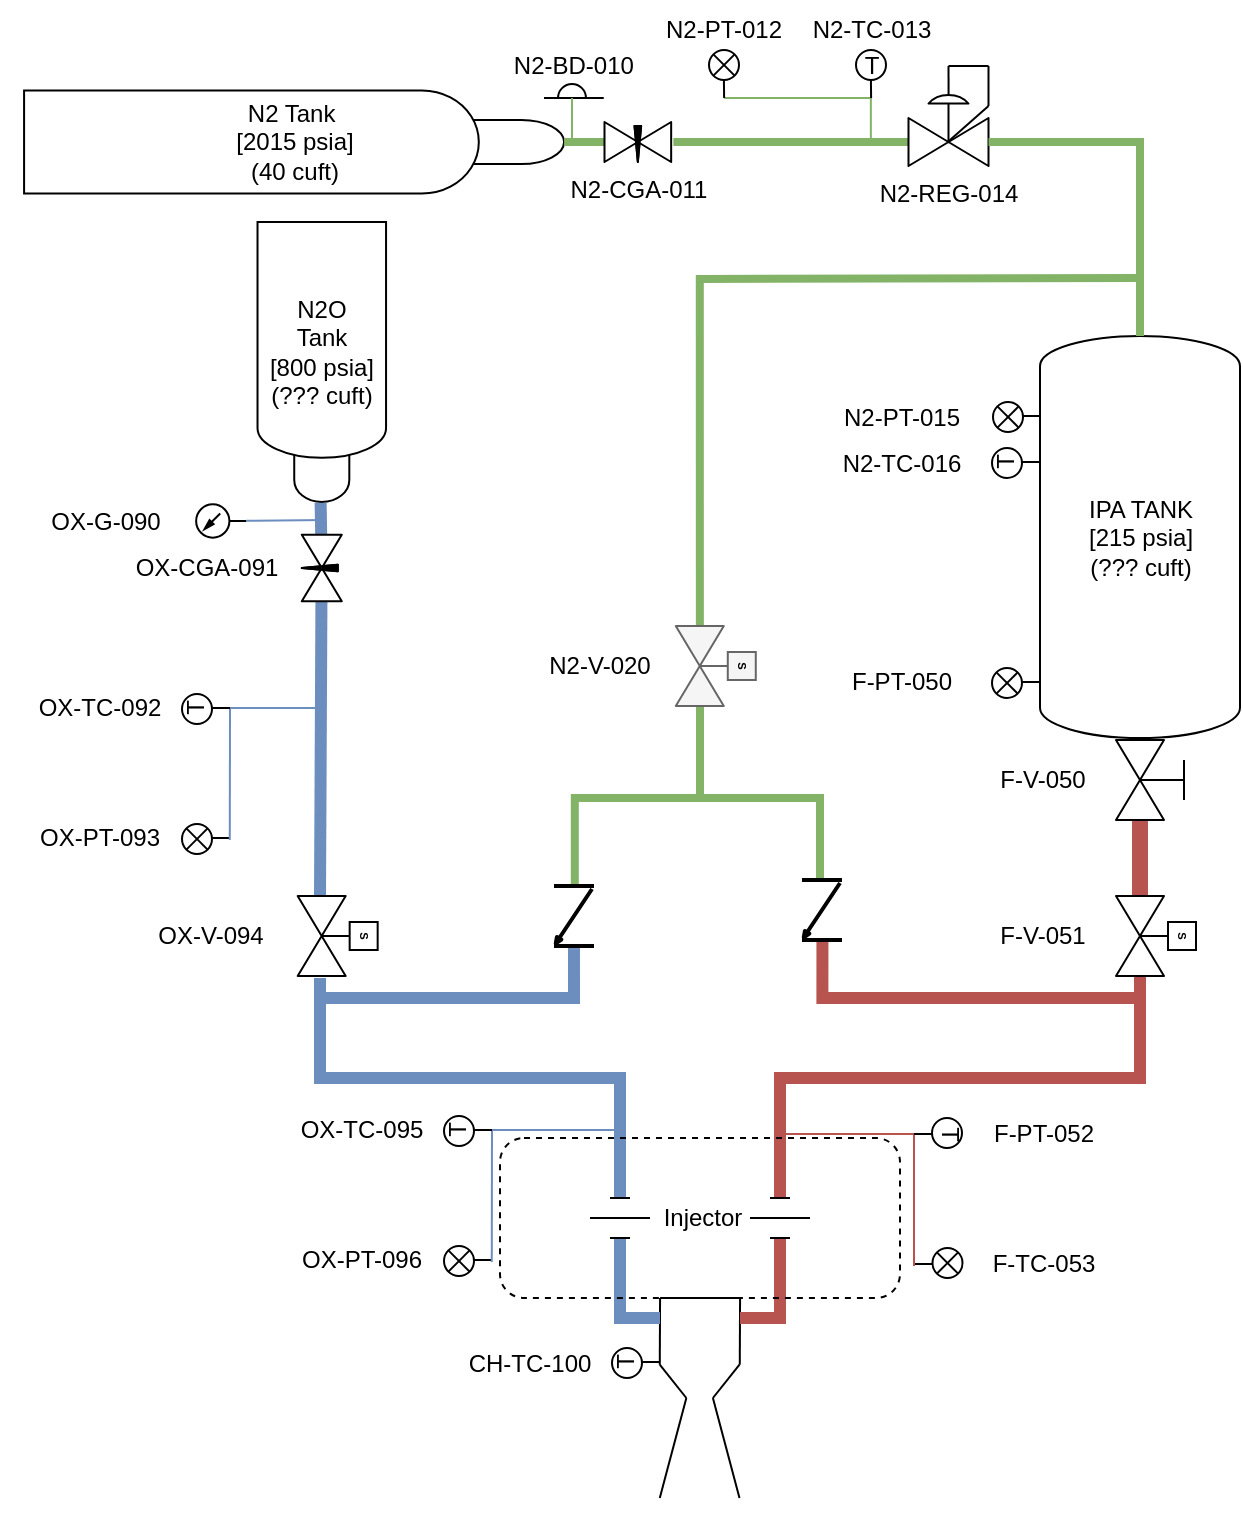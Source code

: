 <mxfile>
    <diagram name="P&amp;ID" id="ptwcyao2qoM2ukkbA5NZ">
        <mxGraphModel dx="815" dy="442" grid="1" gridSize="10" guides="1" tooltips="1" connect="1" arrows="1" fold="1" page="1" pageScale="1" pageWidth="850" pageHeight="1100" math="1" shadow="0">
            <root>
                <mxCell id="0"/>
                <mxCell id="1" parent="0"/>
                <object label="N2 Tank&amp;nbsp;&lt;br&gt;[2015 psia]&lt;br&gt;(40 cuft)" Price="115.95" Cv="0.698" Volume_cuft="40" MAWP_psia="2015" Link="https://www.amazon.com/Steel-Argon-Cylinder-CGA580-Valve/dp/B01E2T6WAG/ref=pd_ci_mcx_mh_mcx_views_0?pd_rd_w=sdqjH&amp;content-id=amzn1.sym.225b4624-972d-4629-9040-f1bf9923dd95%3Aamzn1.symc.40e6a10e-cbc4-4fa5-81e3-4435ff64d03b&amp;pf_rd_p=225b4624-972d-4629-9040-f1bf9923dd95&amp;pf_rd_r=3GNGK285CPY40EQPE5YW&amp;pd_rd_wg=vS0EU&amp;pd_rd_r=341640d1-0656-4622-8a0f-2962e38f821b&amp;pd_rd_i=B01E2T6WAG" id="E2To5tkKnf_a1yXdmPDb-1">
                    <mxCell style="shape=mxgraph.pid.vessels.gas_bottle;html=1;pointerEvents=1;align=center;verticalLabelPosition=middle;verticalAlign=middle;dashed=0;rotation=90;horizontal=0;labelPosition=center;deletable=0;" parent="1" vertex="1">
                        <mxGeometry x="151.25" y="-33" width="51.58" height="270" as="geometry"/>
                    </mxCell>
                </object>
                <mxCell id="E2To5tkKnf_a1yXdmPDb-18" value="" style="group" parent="1" vertex="1" connectable="0">
                    <mxGeometry x="150.895" y="142" width="80" height="140" as="geometry"/>
                </mxCell>
                <object label="" Price="350" Cv="0.698****" Volume_cuft="0.237" MAWP_psia="1100***** double check this" Link="https://www.nitrousexpress.com/10lb-bottle-lightning-500-valve-6an-nipple-11100-6.asp" id="E2To5tkKnf_a1yXdmPDb-16">
                    <mxCell style="shape=mxgraph.pid.vessels.gas_bottle;html=1;pointerEvents=1;align=center;verticalLabelPosition=middle;verticalAlign=middle;dashed=0;rotation=-180;horizontal=0;labelPosition=center;deletable=0;textDirection=ltr;" parent="E2To5tkKnf_a1yXdmPDb-18" vertex="1">
                        <mxGeometry x="7.862" width="64.264" height="140" as="geometry"/>
                    </mxCell>
                </object>
                <mxCell id="E2To5tkKnf_a1yXdmPDb-17" value="N2O &lt;br&gt;Tank&lt;br&gt;[800 psia]&lt;br&gt;(??? cuft)" style="text;strokeColor=none;align=center;fillColor=none;html=1;verticalAlign=middle;whiteSpace=wrap;rounded=0;" parent="E2To5tkKnf_a1yXdmPDb-18" vertex="1">
                    <mxGeometry y="50" width="80.0" height="30" as="geometry"/>
                </mxCell>
                <mxCell id="E2To5tkKnf_a1yXdmPDb-65" style="edgeStyle=none;rounded=0;orthogonalLoop=1;jettySize=auto;html=1;entryX=0.485;entryY=0.005;entryDx=0;entryDy=0;entryPerimeter=0;" parent="E2To5tkKnf_a1yXdmPDb-18" source="E2To5tkKnf_a1yXdmPDb-16" target="E2To5tkKnf_a1yXdmPDb-16" edge="1">
                    <mxGeometry relative="1" as="geometry"/>
                </mxCell>
                <mxCell id="E2To5tkKnf_a1yXdmPDb-64" value="" style="edgeStyle=none;rounded=0;orthogonalLoop=1;jettySize=auto;html=1;entryX=0.509;entryY=-0.003;entryDx=0;entryDy=0;entryPerimeter=0;endArrow=none;endFill=0;fillColor=#dae8fc;strokeColor=#6c8ebf;strokeWidth=6;" parent="1" source="E2To5tkKnf_a1yXdmPDb-52" target="E2To5tkKnf_a1yXdmPDb-16" edge="1">
                    <mxGeometry relative="1" as="geometry">
                        <mxPoint x="157" y="329" as="targetPoint"/>
                    </mxGeometry>
                </mxCell>
                <mxCell id="E2To5tkKnf_a1yXdmPDb-53" value="OX-CGA-091" style="text;strokeColor=none;align=center;fillColor=none;html=1;verticalAlign=middle;whiteSpace=wrap;rounded=0;" parent="1" vertex="1">
                    <mxGeometry x="83" y="300" width="101" height="30" as="geometry"/>
                </mxCell>
                <mxCell id="E2To5tkKnf_a1yXdmPDb-58" value="" style="edgeStyle=none;rounded=0;orthogonalLoop=1;jettySize=auto;html=1;endArrow=none;endFill=0;fillColor=#d5e8d4;strokeColor=#82b366;strokeWidth=4;" parent="1" source="E2To5tkKnf_a1yXdmPDb-54" target="E2To5tkKnf_a1yXdmPDb-1" edge="1">
                    <mxGeometry relative="1" as="geometry"/>
                </mxCell>
                <mxCell id="E2To5tkKnf_a1yXdmPDb-62" value="" style="edgeStyle=none;rounded=0;orthogonalLoop=1;jettySize=auto;html=1;entryX=0;entryY=0.7;entryDx=0;entryDy=0;entryPerimeter=0;endArrow=none;endFill=0;fillColor=#d5e8d4;strokeColor=#82b366;strokeWidth=4;exitX=1.033;exitY=0.5;exitDx=0;exitDy=0;exitPerimeter=0;" parent="1" source="E2To5tkKnf_a1yXdmPDb-54" target="E2To5tkKnf_a1yXdmPDb-2" edge="1">
                    <mxGeometry relative="1" as="geometry">
                        <mxPoint x="420" y="102" as="sourcePoint"/>
                    </mxGeometry>
                </mxCell>
                <mxCell id="E2To5tkKnf_a1yXdmPDb-10" value="" style="group;rotation=90;" parent="1" vertex="1" connectable="0">
                    <mxGeometry x="484.25" y="64" width="40" height="50" as="geometry"/>
                </mxCell>
                <mxCell id="E2To5tkKnf_a1yXdmPDb-2" value="N2-REG-014" style="verticalLabelPosition=bottom;align=center;html=1;verticalAlign=top;pointerEvents=1;dashed=0;shape=mxgraph.pid2valves.valve;valveType=gate;actuator=diaph;points=[[0,0.7,0,0,0],[1,0.7,0,0,0]];" parent="E2To5tkKnf_a1yXdmPDb-10" vertex="1">
                    <mxGeometry y="10" width="40" height="40" as="geometry"/>
                </mxCell>
                <mxCell id="E2To5tkKnf_a1yXdmPDb-6" value="" style="endArrow=none;html=1;rounded=0;exitX=0.501;exitY=0.11;exitDx=0;exitDy=0;exitPerimeter=0;" parent="E2To5tkKnf_a1yXdmPDb-10" source="E2To5tkKnf_a1yXdmPDb-2" edge="1">
                    <mxGeometry width="50" height="50" relative="1" as="geometry">
                        <mxPoint x="100" y="40" as="sourcePoint"/>
                        <mxPoint x="20" as="targetPoint"/>
                    </mxGeometry>
                </mxCell>
                <mxCell id="E2To5tkKnf_a1yXdmPDb-7" value="" style="endArrow=none;html=1;rounded=0;" parent="E2To5tkKnf_a1yXdmPDb-10" edge="1">
                    <mxGeometry width="50" height="50" relative="1" as="geometry">
                        <mxPoint x="40" as="sourcePoint"/>
                        <mxPoint x="20" as="targetPoint"/>
                    </mxGeometry>
                </mxCell>
                <mxCell id="E2To5tkKnf_a1yXdmPDb-8" value="" style="endArrow=none;html=1;rounded=0;" parent="E2To5tkKnf_a1yXdmPDb-10" edge="1">
                    <mxGeometry width="50" height="50" relative="1" as="geometry">
                        <mxPoint x="40" y="20" as="sourcePoint"/>
                        <mxPoint x="40" as="targetPoint"/>
                    </mxGeometry>
                </mxCell>
                <mxCell id="E2To5tkKnf_a1yXdmPDb-9" value="" style="endArrow=none;html=1;rounded=0;exitX=0.501;exitY=0.691;exitDx=0;exitDy=0;exitPerimeter=0;" parent="E2To5tkKnf_a1yXdmPDb-10" source="E2To5tkKnf_a1yXdmPDb-2" edge="1">
                    <mxGeometry width="50" height="50" relative="1" as="geometry">
                        <mxPoint x="50" y="30" as="sourcePoint"/>
                        <mxPoint x="40" y="20" as="targetPoint"/>
                    </mxGeometry>
                </mxCell>
                <mxCell id="E2To5tkKnf_a1yXdmPDb-14" style="edgeStyle=none;rounded=0;orthogonalLoop=1;jettySize=auto;html=1;entryX=0;entryY=0.5;entryDx=0;entryDy=0;entryPerimeter=0;" parent="E2To5tkKnf_a1yXdmPDb-10" source="E2To5tkKnf_a1yXdmPDb-2" target="E2To5tkKnf_a1yXdmPDb-2" edge="1">
                    <mxGeometry relative="1" as="geometry"/>
                </mxCell>
                <mxCell id="E2To5tkKnf_a1yXdmPDb-54" value="N2-CGA-011" style="verticalLabelPosition=bottom;align=center;html=1;verticalAlign=top;pointerEvents=1;dashed=0;shape=mxgraph.pid2valves.valve;valveType=needle;rotation=0;" parent="1" vertex="1">
                    <mxGeometry x="332.25" y="92" width="33.33" height="20" as="geometry"/>
                </mxCell>
                <mxCell id="5" value="" style="edgeStyle=none;html=1;strokeWidth=1;fillColor=#dae8fc;strokeColor=#6c8ebf;endArrow=none;endFill=0;" parent="1" source="4" edge="1">
                    <mxGeometry relative="1" as="geometry">
                        <mxPoint x="193" y="291" as="targetPoint"/>
                    </mxGeometry>
                </mxCell>
                <mxCell id="4" value="" style="verticalLabelPosition=bottom;aspect=fixed;html=1;verticalAlign=top;fillColor=strokeColor;align=center;outlineConnect=0;shape=mxgraph.fluid_power.x11820;points=[[0.5,1,0]];rotation=-90;" parent="1" vertex="1">
                    <mxGeometry x="132.25" y="279" width="16.64" height="25" as="geometry"/>
                </mxCell>
                <mxCell id="6" value="OX-G-090" style="text;strokeColor=none;align=center;fillColor=none;html=1;verticalAlign=middle;whiteSpace=wrap;rounded=0;" parent="1" vertex="1">
                    <mxGeometry x="41" y="276.5" width="83.79" height="30" as="geometry"/>
                </mxCell>
                <mxCell id="17" value="" style="edgeStyle=none;rounded=1;html=1;strokeWidth=8;fontSize=2;endArrow=none;endFill=0;entryX=0;entryY=0.7;entryDx=0;entryDy=0;entryPerimeter=0;fillColor=#f8cecc;strokeColor=#b85450;startArrow=none;exitX=1;exitY=0.7;exitDx=0;exitDy=0;exitPerimeter=0;" parent="1" source="138" target="14" edge="1">
                    <mxGeometry relative="1" as="geometry"/>
                </mxCell>
                <mxCell id="7" value="IPA TANK&lt;br&gt;[215 psia]&lt;br&gt;(??? cuft)" style="shape=mxgraph.pid.vessels.pressurized_vessel;html=1;pointerEvents=1;align=center;verticalLabelPosition=middle;verticalAlign=middle;dashed=0;horizontal=1;labelPosition=center;" parent="1" vertex="1">
                    <mxGeometry x="550" y="199" width="100" height="201" as="geometry"/>
                </mxCell>
                <mxCell id="11" value="N2-BD-010" style="group;verticalAlign=bottom;horizontal=1;labelPosition=center;verticalLabelPosition=top;align=center;" parent="1" vertex="1" connectable="0">
                    <mxGeometry x="302" y="73" width="29.89" height="7" as="geometry"/>
                </mxCell>
                <mxCell id="8" value="" style="endArrow=none;html=1;strokeWidth=1;rounded=1;" parent="11" edge="1">
                    <mxGeometry width="50" height="50" relative="1" as="geometry">
                        <mxPoint y="7" as="sourcePoint"/>
                        <mxPoint x="10" y="7" as="targetPoint"/>
                    </mxGeometry>
                </mxCell>
                <mxCell id="9" value="" style="endArrow=none;html=1;strokeWidth=1;fontSize=2;" parent="11" edge="1">
                    <mxGeometry width="50" height="50" relative="1" as="geometry">
                        <mxPoint x="19.89" y="7" as="sourcePoint"/>
                        <mxPoint x="29.89" y="7" as="targetPoint"/>
                    </mxGeometry>
                </mxCell>
                <mxCell id="10" value="" style="verticalLabelPosition=bottom;verticalAlign=top;html=1;shape=mxgraph.basic.half_circle;rotation=-180;" parent="11" vertex="1">
                    <mxGeometry x="7" width="14" height="7" as="geometry"/>
                </mxCell>
                <mxCell id="12" value="" style="edgeStyle=none;rounded=0;orthogonalLoop=1;jettySize=auto;html=1;endArrow=none;endFill=0;fillColor=#d5e8d4;strokeColor=#82b366;strokeWidth=1;entryX=0.5;entryY=0;entryDx=0;entryDy=0;entryPerimeter=0;" parent="1" target="10" edge="1">
                    <mxGeometry relative="1" as="geometry">
                        <mxPoint x="316" y="100" as="sourcePoint"/>
                        <mxPoint x="322.04" y="112.0" as="targetPoint"/>
                    </mxGeometry>
                </mxCell>
                <mxCell id="30" value="OX-V-094" style="text;strokeColor=none;align=center;fillColor=none;html=1;verticalAlign=middle;whiteSpace=wrap;rounded=0;" parent="1" vertex="1">
                    <mxGeometry x="86.79" y="484" width="97.21" height="30" as="geometry"/>
                </mxCell>
                <mxCell id="31" value="F-V-050" style="text;strokeColor=none;align=center;fillColor=none;html=1;verticalAlign=middle;whiteSpace=wrap;rounded=0;" parent="1" vertex="1">
                    <mxGeometry x="503" y="406" width="97.21" height="30" as="geometry"/>
                </mxCell>
                <mxCell id="42" value="" style="group;rotation=90;" parent="1" vertex="1" connectable="0">
                    <mxGeometry x="359.89" y="680" width="40" height="100" as="geometry"/>
                </mxCell>
                <mxCell id="32" value="" style="endArrow=none;html=1;rounded=1;strokeWidth=1;fontSize=2;" parent="42" edge="1">
                    <mxGeometry width="50" height="50" relative="1" as="geometry">
                        <mxPoint x="13.285" y="50" as="sourcePoint"/>
                        <mxPoint x="1.888e-14" y="33.333" as="targetPoint"/>
                    </mxGeometry>
                </mxCell>
                <mxCell id="33" value="" style="endArrow=none;html=1;rounded=1;strokeWidth=1;fontSize=2;" parent="42" edge="1">
                    <mxGeometry width="50" height="50" relative="1" as="geometry">
                        <mxPoint x="1.888e-14" y="100" as="sourcePoint"/>
                        <mxPoint x="13.285" y="50" as="targetPoint"/>
                    </mxGeometry>
                </mxCell>
                <mxCell id="34" value="" style="endArrow=none;html=1;rounded=1;strokeWidth=1;fontSize=2;" parent="42" edge="1">
                    <mxGeometry width="50" height="50" relative="1" as="geometry">
                        <mxPoint x="39.854" y="100" as="sourcePoint"/>
                        <mxPoint x="26.569" y="50" as="targetPoint"/>
                    </mxGeometry>
                </mxCell>
                <mxCell id="35" value="" style="endArrow=none;html=1;rounded=1;strokeWidth=1;fontSize=2;" parent="42" edge="1">
                    <mxGeometry width="50" height="50" relative="1" as="geometry">
                        <mxPoint x="26.569" y="50" as="sourcePoint"/>
                        <mxPoint x="39.854" y="33.333" as="targetPoint"/>
                    </mxGeometry>
                </mxCell>
                <mxCell id="36" value="" style="endArrow=none;html=1;rounded=1;strokeWidth=1;fontSize=2;" parent="42" edge="1">
                    <mxGeometry width="50" height="50" relative="1" as="geometry">
                        <mxPoint y="33.333" as="sourcePoint"/>
                        <mxPoint x="0.146" as="targetPoint"/>
                    </mxGeometry>
                </mxCell>
                <mxCell id="41" value="" style="endArrow=none;html=1;rounded=1;strokeWidth=1;fontSize=2;" parent="42" edge="1">
                    <mxGeometry width="50" height="50" relative="1" as="geometry">
                        <mxPoint x="0.146" as="sourcePoint"/>
                        <mxPoint x="40" as="targetPoint"/>
                    </mxGeometry>
                </mxCell>
                <mxCell id="51" value="" style="endArrow=none;html=1;rounded=1;strokeWidth=1;fontSize=2;" parent="42" edge="1">
                    <mxGeometry width="50" height="50" relative="1" as="geometry">
                        <mxPoint x="40" y="33.333" as="sourcePoint"/>
                        <mxPoint x="40.146" y="-1.137e-13" as="targetPoint"/>
                    </mxGeometry>
                </mxCell>
                <mxCell id="68" value="" style="edgeStyle=orthogonalEdgeStyle;rounded=0;orthogonalLoop=1;jettySize=auto;html=1;fillColor=#dae8fc;strokeColor=#6c8ebf;endArrow=none;endFill=0;strokeWidth=6;" parent="1" edge="1">
                    <mxGeometry relative="1" as="geometry">
                        <mxPoint x="190" y="520" as="sourcePoint"/>
                        <mxPoint x="340" y="630" as="targetPoint"/>
                        <Array as="points">
                            <mxPoint x="190" y="570"/>
                            <mxPoint x="340" y="570"/>
                        </Array>
                    </mxGeometry>
                </mxCell>
                <mxCell id="69" value="" style="edgeStyle=orthogonalEdgeStyle;rounded=0;orthogonalLoop=1;jettySize=auto;html=1;fillColor=#dae8fc;strokeColor=#6c8ebf;endArrow=none;endFill=0;strokeWidth=6;" parent="1" edge="1">
                    <mxGeometry relative="1" as="geometry">
                        <mxPoint x="360" y="690" as="sourcePoint"/>
                        <mxPoint x="340" y="650" as="targetPoint"/>
                        <Array as="points">
                            <mxPoint x="340" y="690"/>
                        </Array>
                    </mxGeometry>
                </mxCell>
                <mxCell id="71" value="" style="edgeStyle=orthogonalEdgeStyle;rounded=0;orthogonalLoop=1;jettySize=auto;html=1;fillColor=#f8cecc;strokeColor=#b85450;endArrow=none;endFill=0;strokeWidth=6;" parent="1" edge="1">
                    <mxGeometry relative="1" as="geometry">
                        <mxPoint x="400" y="690" as="sourcePoint"/>
                        <mxPoint x="420" y="650" as="targetPoint"/>
                        <Array as="points">
                            <mxPoint x="420" y="690"/>
                        </Array>
                    </mxGeometry>
                </mxCell>
                <mxCell id="55" value="" style="group;rotation=90;" parent="1" vertex="1" connectable="0">
                    <mxGeometry x="330" y="625" width="20" height="30" as="geometry"/>
                </mxCell>
                <mxCell id="43" value="" style="endArrow=none;html=1;rounded=1;strokeWidth=1;fontSize=2;" parent="55" edge="1">
                    <mxGeometry width="50" height="50" relative="1" as="geometry">
                        <mxPoint x="5" y="5" as="sourcePoint"/>
                        <mxPoint x="15" y="5" as="targetPoint"/>
                    </mxGeometry>
                </mxCell>
                <mxCell id="52" value="" style="endArrow=none;html=1;rounded=1;strokeWidth=1;fontSize=2;" parent="55" edge="1">
                    <mxGeometry width="50" height="50" relative="1" as="geometry">
                        <mxPoint x="-5" y="15" as="sourcePoint"/>
                        <mxPoint x="25" y="15" as="targetPoint"/>
                    </mxGeometry>
                </mxCell>
                <mxCell id="53" value="" style="endArrow=none;html=1;rounded=1;strokeWidth=1;fontSize=2;" parent="55" edge="1">
                    <mxGeometry width="50" height="50" relative="1" as="geometry">
                        <mxPoint x="5" y="25" as="sourcePoint"/>
                        <mxPoint x="15" y="25" as="targetPoint"/>
                    </mxGeometry>
                </mxCell>
                <mxCell id="72" value="" style="edgeStyle=orthogonalEdgeStyle;rounded=0;orthogonalLoop=1;jettySize=auto;html=1;fillColor=#f8cecc;strokeColor=#b85450;endArrow=none;endFill=0;strokeWidth=6;entryX=0.99;entryY=0.72;entryDx=0;entryDy=0;entryPerimeter=0;" parent="1" target="14" edge="1">
                    <mxGeometry relative="1" as="geometry">
                        <mxPoint x="420" y="630" as="sourcePoint"/>
                        <mxPoint x="522.21" y="519" as="targetPoint"/>
                        <Array as="points">
                            <mxPoint x="420" y="570"/>
                            <mxPoint x="600" y="570"/>
                            <mxPoint x="600" y="519"/>
                        </Array>
                    </mxGeometry>
                </mxCell>
                <mxCell id="56" value="" style="group;rotation=90;" parent="1" vertex="1" connectable="0">
                    <mxGeometry x="410" y="625" width="20" height="30" as="geometry"/>
                </mxCell>
                <mxCell id="57" value="" style="endArrow=none;html=1;rounded=1;strokeWidth=1;fontSize=2;" parent="56" edge="1">
                    <mxGeometry width="50" height="50" relative="1" as="geometry">
                        <mxPoint x="5" y="5" as="sourcePoint"/>
                        <mxPoint x="15" y="5" as="targetPoint"/>
                    </mxGeometry>
                </mxCell>
                <mxCell id="58" value="" style="endArrow=none;html=1;rounded=1;strokeWidth=1;fontSize=2;" parent="56" edge="1">
                    <mxGeometry width="50" height="50" relative="1" as="geometry">
                        <mxPoint x="-5" y="15" as="sourcePoint"/>
                        <mxPoint x="25" y="15" as="targetPoint"/>
                    </mxGeometry>
                </mxCell>
                <mxCell id="59" value="" style="endArrow=none;html=1;rounded=1;strokeWidth=1;fontSize=2;" parent="56" edge="1">
                    <mxGeometry width="50" height="50" relative="1" as="geometry">
                        <mxPoint x="5" y="25" as="sourcePoint"/>
                        <mxPoint x="15" y="25" as="targetPoint"/>
                    </mxGeometry>
                </mxCell>
                <mxCell id="73" value="" style="shape=ext;double=0;rounded=1;whiteSpace=wrap;html=1;fontSize=2;gradientColor=default;fillColor=none;dashed=1;perimeterSpacing=0;" parent="1" vertex="1">
                    <mxGeometry x="280" y="600" width="200" height="80" as="geometry"/>
                </mxCell>
                <mxCell id="76" value="Injector" style="text;strokeColor=none;align=center;fillColor=none;html=1;verticalAlign=middle;whiteSpace=wrap;rounded=0;" parent="1" vertex="1">
                    <mxGeometry x="332.795" y="625" width="97.21" height="30" as="geometry"/>
                </mxCell>
                <mxCell id="14" value="" style="verticalLabelPosition=bottom;align=center;html=1;verticalAlign=top;pointerEvents=1;dashed=0;shape=mxgraph.pid2valves.valve;valveType=gate;actuator=solenoid;fontSize=2;rotation=90;points=[[0,0.7,0,0,0],[1,0.7,0,60,0]];" parent="1" vertex="1">
                    <mxGeometry x="588" y="479" width="40" height="40" as="geometry"/>
                </mxCell>
                <mxCell id="79" value="" style="edgeStyle=elbowEdgeStyle;rounded=0;orthogonalLoop=1;jettySize=auto;html=1;fillColor=#dae8fc;strokeColor=#6c8ebf;endArrow=none;endFill=0;strokeWidth=6;exitX=1;exitY=0.7;exitDx=0;exitDy=0;exitPerimeter=0;" parent="1" edge="1">
                    <mxGeometry relative="1" as="geometry">
                        <mxPoint x="316.99" y="505" as="sourcePoint"/>
                        <mxPoint x="190" y="530" as="targetPoint"/>
                        <Array as="points">
                            <mxPoint x="317" y="510"/>
                        </Array>
                    </mxGeometry>
                </mxCell>
                <mxCell id="80" value="" style="edgeStyle=orthogonalEdgeStyle;rounded=0;orthogonalLoop=1;jettySize=auto;html=1;fillColor=#f8cecc;strokeColor=#b85450;endArrow=none;endFill=0;strokeWidth=6;exitX=1.013;exitY=0.489;exitDx=0;exitDy=0;exitPerimeter=0;" parent="1" source="78" edge="1">
                    <mxGeometry relative="1" as="geometry">
                        <mxPoint x="440.82" y="505" as="sourcePoint"/>
                        <mxPoint x="600" y="530" as="targetPoint"/>
                        <Array as="points">
                            <mxPoint x="441" y="530"/>
                        </Array>
                    </mxGeometry>
                </mxCell>
                <mxCell id="88" value="" style="edgeStyle=orthogonalEdgeStyle;rounded=0;orthogonalLoop=1;jettySize=auto;html=1;endArrow=none;endFill=0;fillColor=#d5e8d4;strokeColor=#82b366;strokeWidth=4;entryX=-0.049;entryY=0.53;entryDx=0;entryDy=0;entryPerimeter=0;" parent="1" edge="1">
                    <mxGeometry relative="1" as="geometry">
                        <mxPoint x="380" y="380" as="sourcePoint"/>
                        <mxPoint x="317.4" y="473.53" as="targetPoint"/>
                        <Array as="points">
                            <mxPoint x="380" y="385"/>
                            <mxPoint x="380" y="430"/>
                            <mxPoint x="317" y="430"/>
                        </Array>
                    </mxGeometry>
                </mxCell>
                <mxCell id="89" value="" style="edgeStyle=orthogonalEdgeStyle;rounded=0;orthogonalLoop=1;jettySize=auto;html=1;endArrow=none;endFill=0;fillColor=#d5e8d4;strokeColor=#82b366;strokeWidth=4;" parent="1" edge="1">
                    <mxGeometry relative="1" as="geometry">
                        <mxPoint x="380" y="380" as="sourcePoint"/>
                        <mxPoint x="440" y="470" as="targetPoint"/>
                        <Array as="points">
                            <mxPoint x="380" y="390"/>
                            <mxPoint x="380" y="430"/>
                            <mxPoint x="440" y="430"/>
                        </Array>
                    </mxGeometry>
                </mxCell>
                <mxCell id="103" value="" style="edgeStyle=none;rounded=0;orthogonalLoop=1;jettySize=auto;html=1;endArrow=none;endFill=0;fillColor=#d5e8d4;strokeColor=#82b366;strokeWidth=1;entryX=0.5;entryY=0;entryDx=0;entryDy=0;entryPerimeter=0;" parent="1" edge="1">
                    <mxGeometry relative="1" as="geometry">
                        <mxPoint x="465.43" y="100" as="sourcePoint"/>
                        <mxPoint x="465.43" y="80.0" as="targetPoint"/>
                    </mxGeometry>
                </mxCell>
                <mxCell id="110" value="" style="edgeStyle=none;rounded=0;orthogonalLoop=1;jettySize=auto;html=1;endArrow=none;endFill=0;fillColor=#d5e8d4;strokeColor=#82b366;strokeWidth=1;" parent="1" edge="1">
                    <mxGeometry relative="1" as="geometry">
                        <mxPoint x="392" y="80" as="sourcePoint"/>
                        <mxPoint x="466" y="80" as="targetPoint"/>
                    </mxGeometry>
                </mxCell>
                <mxCell id="113" value="" style="group" parent="1" vertex="1" connectable="0">
                    <mxGeometry x="342" y="31" width="100" height="49" as="geometry"/>
                </mxCell>
                <mxCell id="101" value="" style="group" parent="113" vertex="1" connectable="0">
                    <mxGeometry x="42.5" y="25" width="15" height="24" as="geometry"/>
                </mxCell>
                <mxCell id="92" value="" style="ellipse;whiteSpace=wrap;html=1;aspect=fixed;" parent="101" vertex="1">
                    <mxGeometry width="15" height="15" as="geometry"/>
                </mxCell>
                <mxCell id="97" value="" style="endArrow=none;html=1;" parent="101" edge="1">
                    <mxGeometry width="50" height="50" relative="1" as="geometry">
                        <mxPoint x="7.56" y="24" as="sourcePoint"/>
                        <mxPoint x="7.45" y="15" as="targetPoint"/>
                        <Array as="points"/>
                    </mxGeometry>
                </mxCell>
                <mxCell id="99" value="" style="endArrow=none;html=1;entryX=1;entryY=0;entryDx=0;entryDy=0;exitX=0;exitY=1;exitDx=0;exitDy=0;" parent="101" source="92" target="92" edge="1">
                    <mxGeometry width="50" height="50" relative="1" as="geometry">
                        <mxPoint x="-35.0" y="50" as="sourcePoint"/>
                        <mxPoint x="15" as="targetPoint"/>
                    </mxGeometry>
                </mxCell>
                <mxCell id="100" value="" style="endArrow=none;html=1;entryX=0;entryY=0;entryDx=0;entryDy=0;exitX=1;exitY=1;exitDx=0;exitDy=0;" parent="101" source="92" target="92" edge="1">
                    <mxGeometry width="50" height="50" relative="1" as="geometry">
                        <mxPoint x="12.197" y="22.803" as="sourcePoint"/>
                        <mxPoint x="22.803" y="12.197" as="targetPoint"/>
                    </mxGeometry>
                </mxCell>
                <mxCell id="111" value="&lt;span style=&quot;&quot;&gt;N2-PT-012&lt;/span&gt;" style="text;strokeColor=none;align=center;fillColor=none;html=1;verticalAlign=middle;whiteSpace=wrap;rounded=0;" parent="113" vertex="1">
                    <mxGeometry width="100" height="30" as="geometry"/>
                </mxCell>
                <mxCell id="114" value="" style="edgeStyle=orthogonalEdgeStyle;rounded=0;orthogonalLoop=1;jettySize=auto;html=1;endArrow=none;endFill=0;fillColor=#d5e8d4;strokeColor=#82b366;strokeWidth=4;exitX=1;exitY=0.7;exitDx=0;exitDy=0;exitPerimeter=0;" parent="1" source="E2To5tkKnf_a1yXdmPDb-2" target="7" edge="1">
                    <mxGeometry relative="1" as="geometry">
                        <mxPoint x="570.0" y="101.66" as="sourcePoint"/>
                        <mxPoint x="687.57" y="101.66" as="targetPoint"/>
                    </mxGeometry>
                </mxCell>
                <mxCell id="116" value="" style="group;rotation=-90;" parent="1" vertex="1" connectable="0">
                    <mxGeometry x="530.5" y="227" width="15" height="24" as="geometry"/>
                </mxCell>
                <mxCell id="117" value="" style="ellipse;whiteSpace=wrap;html=1;aspect=fixed;rotation=-90;" parent="116" vertex="1">
                    <mxGeometry x="-4" y="5" width="15" height="15" as="geometry"/>
                </mxCell>
                <mxCell id="118" value="" style="endArrow=none;html=1;" parent="116" edge="1">
                    <mxGeometry width="50" height="50" relative="1" as="geometry">
                        <mxPoint x="20" y="12" as="sourcePoint"/>
                        <mxPoint x="11" y="12" as="targetPoint"/>
                        <Array as="points"/>
                    </mxGeometry>
                </mxCell>
                <mxCell id="119" value="" style="endArrow=none;html=1;entryX=1;entryY=0;entryDx=0;entryDy=0;exitX=0;exitY=1;exitDx=0;exitDy=0;" parent="116" source="117" target="117" edge="1">
                    <mxGeometry width="50" height="50" relative="1" as="geometry">
                        <mxPoint x="46" y="54" as="sourcePoint"/>
                        <mxPoint x="-4" y="4" as="targetPoint"/>
                    </mxGeometry>
                </mxCell>
                <mxCell id="120" value="" style="endArrow=none;html=1;entryX=0;entryY=0;entryDx=0;entryDy=0;exitX=1;exitY=1;exitDx=0;exitDy=0;" parent="116" source="117" target="117" edge="1">
                    <mxGeometry width="50" height="50" relative="1" as="geometry">
                        <mxPoint x="18" y="7" as="sourcePoint"/>
                        <mxPoint x="8" y="-3" as="targetPoint"/>
                    </mxGeometry>
                </mxCell>
                <mxCell id="121" value="&lt;span style=&quot;&quot;&gt;N2-PT-015&lt;/span&gt;" style="text;strokeColor=none;align=center;fillColor=none;html=1;verticalAlign=middle;whiteSpace=wrap;rounded=0;" parent="1" vertex="1">
                    <mxGeometry x="430.5" y="225" width="100" height="30" as="geometry"/>
                </mxCell>
                <mxCell id="122" value="" style="group;rotation=-90;" parent="1" vertex="1" connectable="0">
                    <mxGeometry x="530" y="250" width="15" height="24" as="geometry"/>
                </mxCell>
                <mxCell id="123" value="" style="ellipse;whiteSpace=wrap;html=1;aspect=fixed;rotation=-90;" parent="122" vertex="1">
                    <mxGeometry x="-4" y="5" width="15" height="15" as="geometry"/>
                </mxCell>
                <mxCell id="124" value="" style="endArrow=none;html=1;" parent="122" edge="1">
                    <mxGeometry width="50" height="50" relative="1" as="geometry">
                        <mxPoint x="20" y="12" as="sourcePoint"/>
                        <mxPoint x="11" y="12" as="targetPoint"/>
                        <Array as="points"/>
                    </mxGeometry>
                </mxCell>
                <mxCell id="125" value="T" style="text;strokeColor=none;align=center;fillColor=none;html=1;verticalAlign=middle;whiteSpace=wrap;rounded=0;textDirection=ltr;rotation=-90;" parent="122" vertex="1">
                    <mxGeometry x="-1" y="7" width="7.5" height="10" as="geometry"/>
                </mxCell>
                <mxCell id="127" value="&lt;span style=&quot;&quot;&gt;N2-TC-016&lt;/span&gt;" style="text;strokeColor=none;align=center;fillColor=none;html=1;verticalAlign=middle;whiteSpace=wrap;rounded=0;" parent="1" vertex="1">
                    <mxGeometry x="430.5" y="248" width="100" height="30" as="geometry"/>
                </mxCell>
                <mxCell id="128" value="" style="group;rotation=-90;" parent="1" vertex="1" connectable="0">
                    <mxGeometry x="530" y="360" width="15" height="24" as="geometry"/>
                </mxCell>
                <mxCell id="129" value="" style="ellipse;whiteSpace=wrap;html=1;aspect=fixed;rotation=-90;" parent="128" vertex="1">
                    <mxGeometry x="-4" y="5" width="15" height="15" as="geometry"/>
                </mxCell>
                <mxCell id="130" value="" style="endArrow=none;html=1;" parent="128" edge="1">
                    <mxGeometry width="50" height="50" relative="1" as="geometry">
                        <mxPoint x="20" y="12" as="sourcePoint"/>
                        <mxPoint x="11" y="12" as="targetPoint"/>
                        <Array as="points"/>
                    </mxGeometry>
                </mxCell>
                <mxCell id="131" value="" style="endArrow=none;html=1;entryX=1;entryY=0;entryDx=0;entryDy=0;exitX=0;exitY=1;exitDx=0;exitDy=0;" parent="128" source="129" target="129" edge="1">
                    <mxGeometry width="50" height="50" relative="1" as="geometry">
                        <mxPoint x="46" y="54" as="sourcePoint"/>
                        <mxPoint x="-4" y="4" as="targetPoint"/>
                    </mxGeometry>
                </mxCell>
                <mxCell id="132" value="" style="endArrow=none;html=1;entryX=0;entryY=0;entryDx=0;entryDy=0;exitX=1;exitY=1;exitDx=0;exitDy=0;" parent="128" source="129" target="129" edge="1">
                    <mxGeometry width="50" height="50" relative="1" as="geometry">
                        <mxPoint x="18" y="7" as="sourcePoint"/>
                        <mxPoint x="8" y="-3" as="targetPoint"/>
                    </mxGeometry>
                </mxCell>
                <mxCell id="133" value="F-PT-050" style="text;strokeColor=none;align=center;fillColor=none;html=1;verticalAlign=middle;whiteSpace=wrap;rounded=0;" parent="1" vertex="1">
                    <mxGeometry x="430.5" y="357" width="100" height="30" as="geometry"/>
                </mxCell>
                <mxCell id="141" value="F-V-051" style="text;strokeColor=none;align=center;fillColor=none;html=1;verticalAlign=middle;whiteSpace=wrap;rounded=0;" parent="1" vertex="1">
                    <mxGeometry x="503" y="484" width="97.21" height="30" as="geometry"/>
                </mxCell>
                <mxCell id="138" value="" style="verticalLabelPosition=bottom;align=center;html=1;verticalAlign=top;pointerEvents=1;dashed=0;shape=mxgraph.pid2valves.valve;valveType=gate;actuator=man;rotation=90;points=[[0,0.7,0,0,0],[1,0.7,0,0,0]];" parent="1" vertex="1">
                    <mxGeometry x="588" y="401" width="40" height="40" as="geometry"/>
                </mxCell>
                <mxCell id="142" value="" style="edgeStyle=orthogonalEdgeStyle;rounded=0;orthogonalLoop=1;jettySize=auto;html=1;endArrow=none;endFill=0;fillColor=#d5e8d4;strokeColor=#82b366;strokeWidth=4;entryX=0.021;entryY=0.699;entryDx=0;entryDy=0;entryPerimeter=0;" parent="1" target="82" edge="1">
                    <mxGeometry relative="1" as="geometry">
                        <mxPoint x="600" y="170" as="sourcePoint"/>
                        <mxPoint x="380" y="340" as="targetPoint"/>
                    </mxGeometry>
                </mxCell>
                <mxCell id="155" value="" style="edgeStyle=elbowEdgeStyle;rounded=0;orthogonalLoop=1;jettySize=auto;html=1;entryX=0.025;entryY=0.702;entryDx=0;entryDy=0;entryPerimeter=0;fillColor=#dae8fc;strokeColor=#6c8ebf;endArrow=none;endFill=0;strokeWidth=6;exitX=0.986;exitY=0.509;exitDx=0;exitDy=0;exitPerimeter=0;" parent="1" source="E2To5tkKnf_a1yXdmPDb-52" target="18" edge="1">
                    <mxGeometry relative="1" as="geometry">
                        <mxPoint x="190.759" y="335.855" as="sourcePoint"/>
                        <mxPoint x="223.072" y="428.995" as="targetPoint"/>
                        <Array as="points">
                            <mxPoint x="190" y="374.19"/>
                        </Array>
                    </mxGeometry>
                </mxCell>
                <mxCell id="18" value="" style="verticalLabelPosition=bottom;align=center;html=1;verticalAlign=top;pointerEvents=1;dashed=0;shape=mxgraph.pid2valves.valve;valveType=gate;actuator=solenoid;fontSize=2;rotation=90;points=[[0.3,0,0,0,0],[0.3,1,0,0,0]];" parent="1" vertex="1">
                    <mxGeometry x="178.83" y="479" width="40" height="40" as="geometry"/>
                </mxCell>
                <mxCell id="77" value="" style="verticalLabelPosition=bottom;align=center;html=1;verticalAlign=top;pointerEvents=1;dashed=0;shape=mxgraph.pid2valves.valve;valveType=check;rounded=1;strokeWidth=2;fontSize=2;fillColor=none;gradientColor=default;rotation=90;" parent="1" vertex="1">
                    <mxGeometry x="302" y="479" width="30" height="20" as="geometry"/>
                </mxCell>
                <mxCell id="78" value="" style="verticalLabelPosition=bottom;align=center;html=1;verticalAlign=top;pointerEvents=1;dashed=0;shape=mxgraph.pid2valves.valve;valveType=check;rounded=1;strokeWidth=2;fontSize=2;fillColor=none;gradientColor=default;rotation=90;" parent="1" vertex="1">
                    <mxGeometry x="426" y="476" width="30" height="20" as="geometry"/>
                </mxCell>
                <mxCell id="82" value="" style="verticalLabelPosition=bottom;align=center;html=1;verticalAlign=top;pointerEvents=1;dashed=0;shape=mxgraph.pid2valves.valve;valveType=gate;actuator=solenoid;fontSize=2;rotation=90;points=[[0.3,0,0,0,0],[0.3,1,0,0,0]];fillColor=#f5f5f5;fontColor=#333333;strokeColor=#666666;" parent="1" vertex="1">
                    <mxGeometry x="367.89" y="344" width="40" height="40" as="geometry"/>
                </mxCell>
                <mxCell id="E2To5tkKnf_a1yXdmPDb-52" value="" style="verticalLabelPosition=bottom;align=center;html=1;verticalAlign=top;pointerEvents=1;dashed=0;shape=mxgraph.pid2valves.valve;valveType=needle;rotation=90;" parent="1" vertex="1">
                    <mxGeometry x="174.23" y="305" width="33.33" height="20" as="geometry"/>
                </mxCell>
                <mxCell id="160" value="" style="group" parent="1" vertex="1" connectable="0">
                    <mxGeometry x="415.5" y="31" width="100" height="49" as="geometry"/>
                </mxCell>
                <mxCell id="104" value="" style="group" parent="160" vertex="1" connectable="0">
                    <mxGeometry x="42.5" y="25" width="15" height="24" as="geometry"/>
                </mxCell>
                <mxCell id="105" value="" style="ellipse;whiteSpace=wrap;html=1;aspect=fixed;" parent="104" vertex="1">
                    <mxGeometry width="15" height="15" as="geometry"/>
                </mxCell>
                <mxCell id="106" value="" style="endArrow=none;html=1;" parent="104" edge="1">
                    <mxGeometry width="50" height="50" relative="1" as="geometry">
                        <mxPoint x="7.56" y="24" as="sourcePoint"/>
                        <mxPoint x="7.45" y="15" as="targetPoint"/>
                        <Array as="points"/>
                    </mxGeometry>
                </mxCell>
                <mxCell id="109" value="T" style="text;strokeColor=none;align=center;fillColor=none;html=1;verticalAlign=middle;whiteSpace=wrap;rounded=0;textDirection=ltr;" parent="104" vertex="1">
                    <mxGeometry x="3.75" y="2.5" width="7.5" height="10" as="geometry"/>
                </mxCell>
                <mxCell id="112" value="&lt;span style=&quot;&quot;&gt;N2-TC-013&lt;/span&gt;" style="text;strokeColor=none;align=center;fillColor=none;html=1;verticalAlign=middle;whiteSpace=wrap;rounded=0;" parent="160" vertex="1">
                    <mxGeometry width="100" height="30" as="geometry"/>
                </mxCell>
                <mxCell id="161" value="" style="edgeStyle=none;rounded=0;orthogonalLoop=1;jettySize=auto;html=1;endArrow=none;endFill=0;fillColor=#dae8fc;strokeColor=#6c8ebf;strokeWidth=1;" parent="1" edge="1">
                    <mxGeometry relative="1" as="geometry">
                        <mxPoint x="140" y="385" as="sourcePoint"/>
                        <mxPoint x="190" y="385" as="targetPoint"/>
                    </mxGeometry>
                </mxCell>
                <mxCell id="162" value="" style="group;rotation=-90;" parent="1" vertex="1" connectable="0">
                    <mxGeometry x="70" y="421" width="100" height="49" as="geometry"/>
                </mxCell>
                <mxCell id="163" value="" style="group;rotation=-90;" parent="162" vertex="1" connectable="0">
                    <mxGeometry x="55" y="17" width="15" height="24" as="geometry"/>
                </mxCell>
                <mxCell id="164" value="" style="ellipse;whiteSpace=wrap;html=1;aspect=fixed;rotation=-90;" parent="163" vertex="1">
                    <mxGeometry x="-4" y="5" width="15" height="15" as="geometry"/>
                </mxCell>
                <mxCell id="165" value="" style="endArrow=none;html=1;" parent="163" edge="1">
                    <mxGeometry width="50" height="50" relative="1" as="geometry">
                        <mxPoint x="20" y="12" as="sourcePoint"/>
                        <mxPoint x="11" y="12" as="targetPoint"/>
                        <Array as="points"/>
                    </mxGeometry>
                </mxCell>
                <mxCell id="166" value="" style="endArrow=none;html=1;entryX=1;entryY=0;entryDx=0;entryDy=0;exitX=0;exitY=1;exitDx=0;exitDy=0;" parent="163" source="164" target="164" edge="1">
                    <mxGeometry width="50" height="50" relative="1" as="geometry">
                        <mxPoint x="46" y="54" as="sourcePoint"/>
                        <mxPoint x="-4" y="4" as="targetPoint"/>
                    </mxGeometry>
                </mxCell>
                <mxCell id="167" value="" style="endArrow=none;html=1;entryX=0;entryY=0;entryDx=0;entryDy=0;exitX=1;exitY=1;exitDx=0;exitDy=0;" parent="163" source="164" target="164" edge="1">
                    <mxGeometry width="50" height="50" relative="1" as="geometry">
                        <mxPoint x="18" y="7" as="sourcePoint"/>
                        <mxPoint x="8" y="-3" as="targetPoint"/>
                    </mxGeometry>
                </mxCell>
                <mxCell id="176" value="" style="edgeStyle=none;rounded=0;orthogonalLoop=1;jettySize=auto;html=1;endArrow=none;endFill=0;fillColor=#dae8fc;strokeColor=#6c8ebf;strokeWidth=1;" parent="1" edge="1">
                    <mxGeometry relative="1" as="geometry">
                        <mxPoint x="145" y="385" as="sourcePoint"/>
                        <mxPoint x="144.89" y="451" as="targetPoint"/>
                    </mxGeometry>
                </mxCell>
                <mxCell id="169" value="" style="group;rotation=-90;" parent="1" vertex="1" connectable="0">
                    <mxGeometry x="70" y="360" width="100" height="49" as="geometry"/>
                </mxCell>
                <mxCell id="170" value="" style="group;rotation=-90;" parent="169" vertex="1" connectable="0">
                    <mxGeometry x="55" y="13" width="15" height="24" as="geometry"/>
                </mxCell>
                <mxCell id="171" value="" style="ellipse;whiteSpace=wrap;html=1;aspect=fixed;rotation=-90;" parent="170" vertex="1">
                    <mxGeometry x="-4" y="5" width="15" height="15" as="geometry"/>
                </mxCell>
                <mxCell id="172" value="" style="endArrow=none;html=1;" parent="170" edge="1">
                    <mxGeometry width="50" height="50" relative="1" as="geometry">
                        <mxPoint x="20" y="12" as="sourcePoint"/>
                        <mxPoint x="11" y="12" as="targetPoint"/>
                        <Array as="points"/>
                    </mxGeometry>
                </mxCell>
                <mxCell id="173" value="T" style="text;strokeColor=none;align=center;fillColor=none;html=1;verticalAlign=middle;whiteSpace=wrap;rounded=0;textDirection=ltr;rotation=-90;" parent="170" vertex="1">
                    <mxGeometry x="-1" y="7" width="7.5" height="10" as="geometry"/>
                </mxCell>
                <mxCell id="168" value="&lt;span style=&quot;&quot;&gt;OX-PT-093&lt;/span&gt;" style="text;strokeColor=none;align=center;fillColor=none;html=1;verticalAlign=middle;whiteSpace=wrap;rounded=0;rotation=0;" parent="1" vertex="1">
                    <mxGeometry x="30" y="435" width="100" height="30" as="geometry"/>
                </mxCell>
                <mxCell id="174" value="&lt;span style=&quot;&quot;&gt;OX-TC-092&lt;/span&gt;" style="text;strokeColor=none;align=center;fillColor=none;html=1;verticalAlign=middle;whiteSpace=wrap;rounded=0;rotation=0;" parent="1" vertex="1">
                    <mxGeometry x="30" y="369.5" width="100" height="30" as="geometry"/>
                </mxCell>
                <mxCell id="177" value="" style="edgeStyle=none;rounded=0;orthogonalLoop=1;jettySize=auto;html=1;endArrow=none;endFill=0;fillColor=#dae8fc;strokeColor=#6c8ebf;strokeWidth=1;" edge="1" parent="1">
                    <mxGeometry relative="1" as="geometry">
                        <mxPoint x="271" y="596" as="sourcePoint"/>
                        <mxPoint x="338" y="596" as="targetPoint"/>
                    </mxGeometry>
                </mxCell>
                <mxCell id="178" value="" style="group;rotation=-90;" vertex="1" connectable="0" parent="1">
                    <mxGeometry x="201" y="632" width="100" height="49" as="geometry"/>
                </mxCell>
                <mxCell id="179" value="" style="group;rotation=-90;" vertex="1" connectable="0" parent="178">
                    <mxGeometry x="55" y="17" width="15" height="24" as="geometry"/>
                </mxCell>
                <mxCell id="180" value="" style="ellipse;whiteSpace=wrap;html=1;aspect=fixed;rotation=-90;" vertex="1" parent="179">
                    <mxGeometry x="-4" y="5" width="15" height="15" as="geometry"/>
                </mxCell>
                <mxCell id="181" value="" style="endArrow=none;html=1;" edge="1" parent="179">
                    <mxGeometry width="50" height="50" relative="1" as="geometry">
                        <mxPoint x="20" y="12" as="sourcePoint"/>
                        <mxPoint x="11" y="12" as="targetPoint"/>
                        <Array as="points"/>
                    </mxGeometry>
                </mxCell>
                <mxCell id="182" value="" style="endArrow=none;html=1;entryX=1;entryY=0;entryDx=0;entryDy=0;exitX=0;exitY=1;exitDx=0;exitDy=0;" edge="1" parent="179" source="180" target="180">
                    <mxGeometry width="50" height="50" relative="1" as="geometry">
                        <mxPoint x="46" y="54" as="sourcePoint"/>
                        <mxPoint x="-4" y="4" as="targetPoint"/>
                    </mxGeometry>
                </mxCell>
                <mxCell id="183" value="" style="endArrow=none;html=1;entryX=0;entryY=0;entryDx=0;entryDy=0;exitX=1;exitY=1;exitDx=0;exitDy=0;" edge="1" parent="179" source="180" target="180">
                    <mxGeometry width="50" height="50" relative="1" as="geometry">
                        <mxPoint x="18" y="7" as="sourcePoint"/>
                        <mxPoint x="8" y="-3" as="targetPoint"/>
                    </mxGeometry>
                </mxCell>
                <mxCell id="184" value="" style="edgeStyle=none;rounded=0;orthogonalLoop=1;jettySize=auto;html=1;endArrow=none;endFill=0;fillColor=#dae8fc;strokeColor=#6c8ebf;strokeWidth=1;" edge="1" parent="1">
                    <mxGeometry relative="1" as="geometry">
                        <mxPoint x="276" y="596" as="sourcePoint"/>
                        <mxPoint x="275.89" y="662.0" as="targetPoint"/>
                    </mxGeometry>
                </mxCell>
                <mxCell id="185" value="" style="group;rotation=-90;" vertex="1" connectable="0" parent="1">
                    <mxGeometry x="256" y="584" width="15" height="24" as="geometry"/>
                </mxCell>
                <mxCell id="186" value="" style="ellipse;whiteSpace=wrap;html=1;aspect=fixed;rotation=-90;" vertex="1" parent="185">
                    <mxGeometry x="-4" y="5" width="15" height="15" as="geometry"/>
                </mxCell>
                <mxCell id="187" value="" style="endArrow=none;html=1;" edge="1" parent="185">
                    <mxGeometry width="50" height="50" relative="1" as="geometry">
                        <mxPoint x="20" y="12" as="sourcePoint"/>
                        <mxPoint x="11" y="12" as="targetPoint"/>
                        <Array as="points"/>
                    </mxGeometry>
                </mxCell>
                <mxCell id="188" value="T" style="text;strokeColor=none;align=center;fillColor=none;html=1;verticalAlign=middle;whiteSpace=wrap;rounded=0;textDirection=ltr;rotation=-90;" vertex="1" parent="185">
                    <mxGeometry x="-1" y="7" width="7.5" height="10" as="geometry"/>
                </mxCell>
                <mxCell id="189" value="&lt;span style=&quot;&quot;&gt;OX-PT-096&lt;/span&gt;" style="text;strokeColor=none;align=center;fillColor=none;html=1;verticalAlign=middle;whiteSpace=wrap;rounded=0;rotation=0;" vertex="1" parent="1">
                    <mxGeometry x="161" y="646" width="100" height="30" as="geometry"/>
                </mxCell>
                <mxCell id="190" value="&lt;span style=&quot;&quot;&gt;OX-TC-095&lt;/span&gt;" style="text;strokeColor=none;align=center;fillColor=none;html=1;verticalAlign=middle;whiteSpace=wrap;rounded=0;rotation=0;" vertex="1" parent="1">
                    <mxGeometry x="161" y="580.5" width="100" height="30" as="geometry"/>
                </mxCell>
                <mxCell id="192" value="" style="group;rotation=90;" vertex="1" connectable="0" parent="1">
                    <mxGeometry x="524.25" y="720" width="100" height="49" as="geometry"/>
                </mxCell>
                <mxCell id="193" value="" style="group;rotation=90;" vertex="1" connectable="0" parent="192">
                    <mxGeometry x="-32" y="-69" width="15" height="24" as="geometry"/>
                </mxCell>
                <mxCell id="194" value="" style="ellipse;whiteSpace=wrap;html=1;aspect=fixed;rotation=90;" vertex="1" parent="193">
                    <mxGeometry x="4" y="4" width="15" height="15" as="geometry"/>
                </mxCell>
                <mxCell id="195" value="" style="endArrow=none;html=1;" edge="1" parent="193">
                    <mxGeometry width="50" height="50" relative="1" as="geometry">
                        <mxPoint x="-5" y="12" as="sourcePoint"/>
                        <mxPoint x="4" y="12" as="targetPoint"/>
                        <Array as="points"/>
                    </mxGeometry>
                </mxCell>
                <mxCell id="196" value="" style="endArrow=none;html=1;entryX=1;entryY=0;entryDx=0;entryDy=0;exitX=0;exitY=1;exitDx=0;exitDy=0;" edge="1" parent="193" source="194" target="194">
                    <mxGeometry width="50" height="50" relative="1" as="geometry">
                        <mxPoint x="-31" y="-30" as="sourcePoint"/>
                        <mxPoint x="19" y="20" as="targetPoint"/>
                    </mxGeometry>
                </mxCell>
                <mxCell id="197" value="" style="endArrow=none;html=1;entryX=0;entryY=0;entryDx=0;entryDy=0;exitX=1;exitY=1;exitDx=0;exitDy=0;" edge="1" parent="193" source="194" target="194">
                    <mxGeometry width="50" height="50" relative="1" as="geometry">
                        <mxPoint x="-3" y="17" as="sourcePoint"/>
                        <mxPoint x="7" y="27" as="targetPoint"/>
                    </mxGeometry>
                </mxCell>
                <mxCell id="191" value="" style="edgeStyle=none;rounded=0;orthogonalLoop=1;jettySize=auto;html=1;endArrow=none;endFill=0;fillColor=#f8cecc;strokeColor=#b85450;strokeWidth=1;" edge="1" parent="1">
                    <mxGeometry relative="1" as="geometry">
                        <mxPoint x="492" y="598" as="sourcePoint"/>
                        <mxPoint x="421" y="598" as="targetPoint"/>
                    </mxGeometry>
                </mxCell>
                <mxCell id="198" value="" style="edgeStyle=none;rounded=0;orthogonalLoop=1;jettySize=auto;html=1;endArrow=none;endFill=0;fillColor=#f8cecc;strokeColor=#b85450;strokeWidth=1;" edge="1" parent="1">
                    <mxGeometry relative="1" as="geometry">
                        <mxPoint x="487" y="664" as="sourcePoint"/>
                        <mxPoint x="487" y="598" as="targetPoint"/>
                    </mxGeometry>
                </mxCell>
                <mxCell id="199" value="" style="group;rotation=-270;" vertex="1" connectable="0" parent="1">
                    <mxGeometry x="492" y="586" width="15" height="24" as="geometry"/>
                </mxCell>
                <mxCell id="200" value="" style="ellipse;whiteSpace=wrap;html=1;aspect=fixed;rotation=-270;" vertex="1" parent="199">
                    <mxGeometry x="4" y="4" width="15" height="15" as="geometry"/>
                </mxCell>
                <mxCell id="201" value="" style="endArrow=none;html=1;" edge="1" parent="199">
                    <mxGeometry width="50" height="50" relative="1" as="geometry">
                        <mxPoint x="-5" y="12" as="sourcePoint"/>
                        <mxPoint x="4" y="12" as="targetPoint"/>
                        <Array as="points"/>
                    </mxGeometry>
                </mxCell>
                <mxCell id="202" value="T" style="text;strokeColor=none;align=center;fillColor=none;html=1;verticalAlign=middle;whiteSpace=wrap;rounded=0;textDirection=ltr;rotation=-270;" vertex="1" parent="199">
                    <mxGeometry x="9" y="7" width="7.5" height="10" as="geometry"/>
                </mxCell>
                <mxCell id="203" value="&lt;span style=&quot;&quot;&gt;F-PT-052&lt;/span&gt;" style="text;strokeColor=none;align=center;fillColor=none;html=1;verticalAlign=middle;whiteSpace=wrap;rounded=0;rotation=0;" vertex="1" parent="1">
                    <mxGeometry x="502" y="583" width="100" height="30" as="geometry"/>
                </mxCell>
                <mxCell id="204" value="&lt;span style=&quot;&quot;&gt;F-TC-053&lt;/span&gt;" style="text;strokeColor=none;align=center;fillColor=none;html=1;verticalAlign=middle;whiteSpace=wrap;rounded=0;rotation=0;" vertex="1" parent="1">
                    <mxGeometry x="502" y="647.5" width="100" height="30" as="geometry"/>
                </mxCell>
                <mxCell id="209" value="&lt;span style=&quot;&quot;&gt;N2-V-020&lt;/span&gt;" style="text;strokeColor=none;align=center;fillColor=none;html=1;verticalAlign=middle;whiteSpace=wrap;rounded=0;rotation=0;" vertex="1" parent="1">
                    <mxGeometry x="280" y="349" width="100" height="30" as="geometry"/>
                </mxCell>
                <mxCell id="216" value="&lt;span style=&quot;&quot;&gt;CH-TC-100&lt;/span&gt;" style="text;strokeColor=none;align=center;fillColor=none;html=1;verticalAlign=middle;whiteSpace=wrap;rounded=0;rotation=0;" vertex="1" parent="1">
                    <mxGeometry x="245" y="697.5" width="100" height="30" as="geometry"/>
                </mxCell>
                <mxCell id="213" value="" style="ellipse;whiteSpace=wrap;html=1;aspect=fixed;rotation=-90;" vertex="1" parent="1">
                    <mxGeometry x="336" y="705" width="15" height="15" as="geometry"/>
                </mxCell>
                <mxCell id="215" value="T" style="text;strokeColor=none;align=center;fillColor=none;html=1;verticalAlign=middle;whiteSpace=wrap;rounded=0;textDirection=ltr;rotation=-90;" vertex="1" parent="1">
                    <mxGeometry x="339" y="707" width="7.5" height="10" as="geometry"/>
                </mxCell>
                <mxCell id="214" value="" style="endArrow=none;html=1;" edge="1" parent="1">
                    <mxGeometry width="50" height="50" relative="1" as="geometry">
                        <mxPoint x="360" y="712" as="sourcePoint"/>
                        <mxPoint x="351" y="712" as="targetPoint"/>
                        <Array as="points"/>
                    </mxGeometry>
                </mxCell>
            </root>
        </mxGraphModel>
    </diagram>
</mxfile>